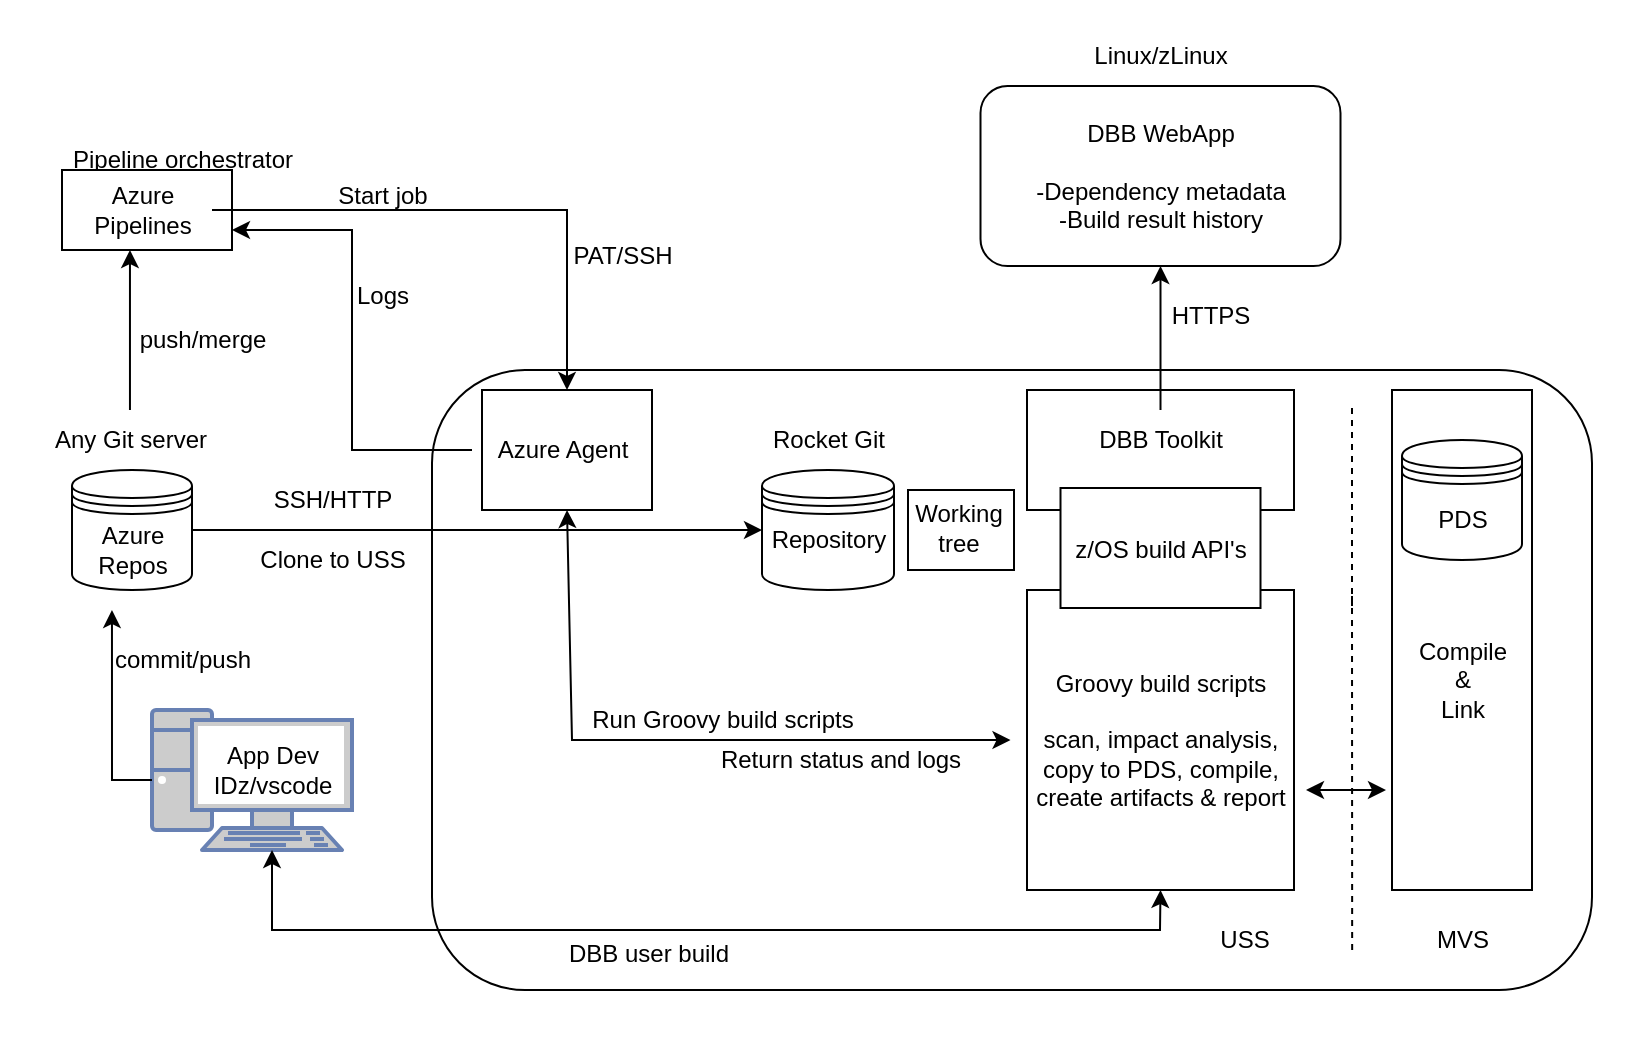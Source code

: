 <mxfile version="23.1.5" type="device">
  <diagram name="Pagina-1" id="dZDEA8L5xtdEc1kV0Jhx">
    <mxGraphModel dx="1194" dy="814" grid="1" gridSize="10" guides="1" tooltips="1" connect="1" arrows="1" fold="1" page="1" pageScale="1" pageWidth="827" pageHeight="1169" math="0" shadow="0">
      <root>
        <mxCell id="0" />
        <mxCell id="1" parent="0" />
        <mxCell id="YUF2o0dQoA0OoRzcVEuZ-1" value="" style="rounded=0;whiteSpace=wrap;html=1;strokeColor=none;" vertex="1" parent="1">
          <mxGeometry x="4" y="5" width="820" height="520" as="geometry" />
        </mxCell>
        <mxCell id="YyMks7Wo9ewZVvg8I36D-1" value="" style="rounded=1;whiteSpace=wrap;html=1;" parent="1" vertex="1">
          <mxGeometry x="220" y="190" width="580" height="310" as="geometry" />
        </mxCell>
        <mxCell id="YyMks7Wo9ewZVvg8I36D-5" style="edgeStyle=orthogonalEdgeStyle;rounded=0;orthogonalLoop=1;jettySize=auto;html=1;" parent="1" source="YyMks7Wo9ewZVvg8I36D-2" target="YyMks7Wo9ewZVvg8I36D-4" edge="1">
          <mxGeometry relative="1" as="geometry" />
        </mxCell>
        <mxCell id="YyMks7Wo9ewZVvg8I36D-2" value="" style="shape=datastore;whiteSpace=wrap;html=1;" parent="1" vertex="1">
          <mxGeometry x="40" y="240" width="60" height="60" as="geometry" />
        </mxCell>
        <mxCell id="YyMks7Wo9ewZVvg8I36D-4" value="" style="shape=datastore;whiteSpace=wrap;html=1;" parent="1" vertex="1">
          <mxGeometry x="385" y="240" width="66" height="60" as="geometry" />
        </mxCell>
        <mxCell id="YyMks7Wo9ewZVvg8I36D-6" value="SSH/HTTP" style="text;html=1;align=center;verticalAlign=middle;resizable=0;points=[];autosize=1;strokeColor=none;fillColor=none;" parent="1" vertex="1">
          <mxGeometry x="130" y="240" width="80" height="30" as="geometry" />
        </mxCell>
        <mxCell id="YyMks7Wo9ewZVvg8I36D-7" value="Clone to USS" style="text;html=1;align=center;verticalAlign=middle;resizable=0;points=[];autosize=1;strokeColor=none;fillColor=none;" parent="1" vertex="1">
          <mxGeometry x="120" y="270" width="100" height="30" as="geometry" />
        </mxCell>
        <mxCell id="YyMks7Wo9ewZVvg8I36D-9" value="" style="rounded=0;whiteSpace=wrap;html=1;" parent="1" vertex="1">
          <mxGeometry x="245" y="200" width="85" height="60" as="geometry" />
        </mxCell>
        <mxCell id="YyMks7Wo9ewZVvg8I36D-22" style="edgeStyle=orthogonalEdgeStyle;rounded=0;orthogonalLoop=1;jettySize=auto;html=1;entryX=1;entryY=0.75;entryDx=0;entryDy=0;" parent="1" source="YyMks7Wo9ewZVvg8I36D-8" target="YyMks7Wo9ewZVvg8I36D-11" edge="1">
          <mxGeometry relative="1" as="geometry" />
        </mxCell>
        <mxCell id="YyMks7Wo9ewZVvg8I36D-8" value="Azure Agent" style="text;html=1;align=center;verticalAlign=middle;resizable=0;points=[];autosize=1;strokeColor=none;fillColor=none;" parent="1" vertex="1">
          <mxGeometry x="240" y="215" width="90" height="30" as="geometry" />
        </mxCell>
        <mxCell id="YyMks7Wo9ewZVvg8I36D-10" value="Pipeline orchestrator" style="text;html=1;align=center;verticalAlign=middle;resizable=0;points=[];autosize=1;strokeColor=none;fillColor=none;" parent="1" vertex="1">
          <mxGeometry x="30" y="70" width="130" height="30" as="geometry" />
        </mxCell>
        <mxCell id="YyMks7Wo9ewZVvg8I36D-11" value="" style="rounded=0;whiteSpace=wrap;html=1;" parent="1" vertex="1">
          <mxGeometry x="35" y="90" width="85" height="40" as="geometry" />
        </mxCell>
        <mxCell id="YyMks7Wo9ewZVvg8I36D-18" style="edgeStyle=orthogonalEdgeStyle;rounded=0;orthogonalLoop=1;jettySize=auto;html=1;entryX=0.5;entryY=0;entryDx=0;entryDy=0;" parent="1" source="YyMks7Wo9ewZVvg8I36D-12" target="YyMks7Wo9ewZVvg8I36D-9" edge="1">
          <mxGeometry relative="1" as="geometry" />
        </mxCell>
        <mxCell id="YyMks7Wo9ewZVvg8I36D-12" value="Azure &lt;br&gt;Pipelines" style="text;html=1;align=center;verticalAlign=middle;resizable=0;points=[];autosize=1;strokeColor=none;fillColor=none;" parent="1" vertex="1">
          <mxGeometry x="40" y="90" width="70" height="40" as="geometry" />
        </mxCell>
        <mxCell id="YyMks7Wo9ewZVvg8I36D-14" value="push/merge" style="text;html=1;align=center;verticalAlign=middle;resizable=0;points=[];autosize=1;strokeColor=none;fillColor=none;" parent="1" vertex="1">
          <mxGeometry x="60" y="160" width="90" height="30" as="geometry" />
        </mxCell>
        <mxCell id="YyMks7Wo9ewZVvg8I36D-15" value="Any Git server" style="text;html=1;align=center;verticalAlign=middle;resizable=0;points=[];autosize=1;strokeColor=none;fillColor=none;" parent="1" vertex="1">
          <mxGeometry x="19" y="210" width="100" height="30" as="geometry" />
        </mxCell>
        <mxCell id="YyMks7Wo9ewZVvg8I36D-16" style="edgeStyle=orthogonalEdgeStyle;rounded=0;orthogonalLoop=1;jettySize=auto;html=1;entryX=0.414;entryY=1;entryDx=0;entryDy=0;entryPerimeter=0;" parent="1" source="YyMks7Wo9ewZVvg8I36D-15" target="YyMks7Wo9ewZVvg8I36D-12" edge="1">
          <mxGeometry relative="1" as="geometry" />
        </mxCell>
        <mxCell id="YyMks7Wo9ewZVvg8I36D-17" value="Azure&lt;br&gt;Repos" style="text;html=1;align=center;verticalAlign=middle;resizable=0;points=[];autosize=1;strokeColor=none;fillColor=none;" parent="1" vertex="1">
          <mxGeometry x="40" y="260" width="60" height="40" as="geometry" />
        </mxCell>
        <mxCell id="YyMks7Wo9ewZVvg8I36D-19" value="Start job" style="text;html=1;align=center;verticalAlign=middle;resizable=0;points=[];autosize=1;strokeColor=none;fillColor=none;" parent="1" vertex="1">
          <mxGeometry x="160" y="88" width="70" height="30" as="geometry" />
        </mxCell>
        <mxCell id="YyMks7Wo9ewZVvg8I36D-20" value="PAT/SSH" style="text;html=1;align=center;verticalAlign=middle;resizable=0;points=[];autosize=1;strokeColor=none;fillColor=none;" parent="1" vertex="1">
          <mxGeometry x="280" y="118" width="70" height="30" as="geometry" />
        </mxCell>
        <mxCell id="YyMks7Wo9ewZVvg8I36D-23" value="Logs" style="text;html=1;align=center;verticalAlign=middle;resizable=0;points=[];autosize=1;strokeColor=none;fillColor=none;" parent="1" vertex="1">
          <mxGeometry x="170" y="138" width="50" height="30" as="geometry" />
        </mxCell>
        <mxCell id="YyMks7Wo9ewZVvg8I36D-24" value="" style="fontColor=#0066CC;verticalAlign=top;verticalLabelPosition=bottom;labelPosition=center;align=center;html=1;outlineConnect=0;fillColor=#CCCCCC;strokeColor=#6881B3;gradientColor=none;gradientDirection=north;strokeWidth=2;shape=mxgraph.networks.pc;" parent="1" vertex="1">
          <mxGeometry x="80" y="360" width="100" height="70" as="geometry" />
        </mxCell>
        <mxCell id="YyMks7Wo9ewZVvg8I36D-25" value="App Dev&lt;br&gt;IDz/vscode" style="text;html=1;align=center;verticalAlign=middle;resizable=0;points=[];autosize=1;strokeColor=none;fillColor=none;" parent="1" vertex="1">
          <mxGeometry x="100" y="370" width="80" height="40" as="geometry" />
        </mxCell>
        <mxCell id="YyMks7Wo9ewZVvg8I36D-26" style="edgeStyle=orthogonalEdgeStyle;rounded=0;orthogonalLoop=1;jettySize=auto;html=1;entryX=0.333;entryY=1.25;entryDx=0;entryDy=0;entryPerimeter=0;exitX=0;exitY=0.5;exitDx=0;exitDy=0;exitPerimeter=0;" parent="1" source="YyMks7Wo9ewZVvg8I36D-24" target="YyMks7Wo9ewZVvg8I36D-17" edge="1">
          <mxGeometry relative="1" as="geometry" />
        </mxCell>
        <mxCell id="YyMks7Wo9ewZVvg8I36D-27" value="commit/push" style="text;html=1;align=center;verticalAlign=middle;resizable=0;points=[];autosize=1;strokeColor=none;fillColor=none;" parent="1" vertex="1">
          <mxGeometry x="50" y="320" width="90" height="30" as="geometry" />
        </mxCell>
        <mxCell id="YyMks7Wo9ewZVvg8I36D-28" value="Repository" style="text;html=1;align=center;verticalAlign=middle;resizable=0;points=[];autosize=1;strokeColor=none;fillColor=none;" parent="1" vertex="1">
          <mxGeometry x="378" y="260" width="80" height="30" as="geometry" />
        </mxCell>
        <mxCell id="YyMks7Wo9ewZVvg8I36D-29" value="Rocket Git" style="text;html=1;align=center;verticalAlign=middle;resizable=0;points=[];autosize=1;strokeColor=none;fillColor=none;" parent="1" vertex="1">
          <mxGeometry x="378" y="210" width="80" height="30" as="geometry" />
        </mxCell>
        <mxCell id="YyMks7Wo9ewZVvg8I36D-30" value="" style="rounded=0;whiteSpace=wrap;html=1;" parent="1" vertex="1">
          <mxGeometry x="458" y="250" width="53" height="40" as="geometry" />
        </mxCell>
        <mxCell id="YyMks7Wo9ewZVvg8I36D-31" value="Working&lt;br&gt;tree" style="text;html=1;align=center;verticalAlign=middle;resizable=0;points=[];autosize=1;strokeColor=none;fillColor=none;" parent="1" vertex="1">
          <mxGeometry x="447.5" y="249" width="70" height="40" as="geometry" />
        </mxCell>
        <mxCell id="YyMks7Wo9ewZVvg8I36D-32" value="" style="rounded=0;whiteSpace=wrap;html=1;" parent="1" vertex="1">
          <mxGeometry x="517.5" y="200" width="133.5" height="60" as="geometry" />
        </mxCell>
        <mxCell id="YyMks7Wo9ewZVvg8I36D-34" value="" style="rounded=0;whiteSpace=wrap;html=1;" parent="1" vertex="1">
          <mxGeometry x="517.5" y="300" width="133.5" height="150" as="geometry" />
        </mxCell>
        <mxCell id="YyMks7Wo9ewZVvg8I36D-35" value="" style="rounded=0;whiteSpace=wrap;html=1;" parent="1" vertex="1">
          <mxGeometry x="534.25" y="249" width="100" height="60" as="geometry" />
        </mxCell>
        <mxCell id="YyMks7Wo9ewZVvg8I36D-51" style="edgeStyle=orthogonalEdgeStyle;rounded=0;orthogonalLoop=1;jettySize=auto;html=1;entryX=0.5;entryY=1;entryDx=0;entryDy=0;" parent="1" source="YyMks7Wo9ewZVvg8I36D-36" target="YyMks7Wo9ewZVvg8I36D-49" edge="1">
          <mxGeometry relative="1" as="geometry" />
        </mxCell>
        <mxCell id="YyMks7Wo9ewZVvg8I36D-36" value="DBB Toolkit" style="text;html=1;align=center;verticalAlign=middle;resizable=0;points=[];autosize=1;strokeColor=none;fillColor=none;" parent="1" vertex="1">
          <mxGeometry x="539.25" y="210" width="90" height="30" as="geometry" />
        </mxCell>
        <mxCell id="YyMks7Wo9ewZVvg8I36D-37" value="z/OS build API&#39;s" style="text;html=1;align=center;verticalAlign=middle;resizable=0;points=[];autosize=1;strokeColor=none;fillColor=none;" parent="1" vertex="1">
          <mxGeometry x="529.25" y="265" width="110" height="30" as="geometry" />
        </mxCell>
        <mxCell id="YyMks7Wo9ewZVvg8I36D-38" value="Groovy build scripts&lt;br&gt;&lt;br&gt;scan, impact analysis,&lt;br&gt;copy to PDS, compile,&lt;br&gt;create artifacts &amp;amp; report" style="text;html=1;align=center;verticalAlign=middle;resizable=0;points=[];autosize=1;strokeColor=none;fillColor=none;" parent="1" vertex="1">
          <mxGeometry x="509.25" y="330" width="150" height="90" as="geometry" />
        </mxCell>
        <mxCell id="YyMks7Wo9ewZVvg8I36D-40" value="DBB user build" style="text;html=1;align=center;verticalAlign=middle;resizable=0;points=[];autosize=1;strokeColor=none;fillColor=none;" parent="1" vertex="1">
          <mxGeometry x="278" y="467" width="100" height="30" as="geometry" />
        </mxCell>
        <mxCell id="YyMks7Wo9ewZVvg8I36D-41" value="" style="endArrow=classic;startArrow=classic;html=1;rounded=0;exitX=0.5;exitY=1;exitDx=0;exitDy=0;" parent="1" source="YyMks7Wo9ewZVvg8I36D-34" edge="1">
          <mxGeometry width="50" height="50" relative="1" as="geometry">
            <mxPoint x="90" y="480" as="sourcePoint" />
            <mxPoint x="140" y="430" as="targetPoint" />
            <Array as="points">
              <mxPoint x="584" y="470" />
              <mxPoint x="140" y="470" />
            </Array>
          </mxGeometry>
        </mxCell>
        <mxCell id="YyMks7Wo9ewZVvg8I36D-42" value="" style="rounded=0;whiteSpace=wrap;html=1;" parent="1" vertex="1">
          <mxGeometry x="700" y="200" width="70" height="250" as="geometry" />
        </mxCell>
        <mxCell id="YyMks7Wo9ewZVvg8I36D-3" value="" style="shape=datastore;whiteSpace=wrap;html=1;" parent="1" vertex="1">
          <mxGeometry x="705" y="225" width="60" height="60" as="geometry" />
        </mxCell>
        <mxCell id="YyMks7Wo9ewZVvg8I36D-43" value="PDS" style="text;html=1;align=center;verticalAlign=middle;resizable=0;points=[];autosize=1;strokeColor=none;fillColor=none;" parent="1" vertex="1">
          <mxGeometry x="710" y="250" width="50" height="30" as="geometry" />
        </mxCell>
        <mxCell id="YyMks7Wo9ewZVvg8I36D-44" value="Compile&lt;br&gt;&amp;amp;&lt;br&gt;Link" style="text;html=1;align=center;verticalAlign=middle;resizable=0;points=[];autosize=1;strokeColor=none;fillColor=none;" parent="1" vertex="1">
          <mxGeometry x="700" y="315" width="70" height="60" as="geometry" />
        </mxCell>
        <mxCell id="YyMks7Wo9ewZVvg8I36D-45" value="MVS" style="text;html=1;align=center;verticalAlign=middle;resizable=0;points=[];autosize=1;strokeColor=none;fillColor=none;" parent="1" vertex="1">
          <mxGeometry x="710" y="460" width="50" height="30" as="geometry" />
        </mxCell>
        <mxCell id="YyMks7Wo9ewZVvg8I36D-46" value="" style="endArrow=none;dashed=1;html=1;rounded=0;exitX=0.776;exitY=0;exitDx=0;exitDy=0;exitPerimeter=0;" parent="1" edge="1">
          <mxGeometry width="50" height="50" relative="1" as="geometry">
            <mxPoint x="680.08" y="480" as="sourcePoint" />
            <mxPoint x="680" y="300" as="targetPoint" />
          </mxGeometry>
        </mxCell>
        <mxCell id="YyMks7Wo9ewZVvg8I36D-47" value="" style="endArrow=none;dashed=1;html=1;rounded=0;exitX=0.776;exitY=0;exitDx=0;exitDy=0;exitPerimeter=0;" parent="1" edge="1">
          <mxGeometry width="50" height="50" relative="1" as="geometry">
            <mxPoint x="680" y="308" as="sourcePoint" />
            <mxPoint x="680" y="208" as="targetPoint" />
          </mxGeometry>
        </mxCell>
        <mxCell id="YyMks7Wo9ewZVvg8I36D-48" value="USS" style="text;html=1;align=center;verticalAlign=middle;resizable=0;points=[];autosize=1;strokeColor=none;fillColor=none;" parent="1" vertex="1">
          <mxGeometry x="601" y="460" width="50" height="30" as="geometry" />
        </mxCell>
        <mxCell id="YyMks7Wo9ewZVvg8I36D-49" value="" style="rounded=1;whiteSpace=wrap;html=1;" parent="1" vertex="1">
          <mxGeometry x="494.25" y="48" width="180" height="90" as="geometry" />
        </mxCell>
        <mxCell id="YyMks7Wo9ewZVvg8I36D-50" value="DBB WebApp&lt;br&gt;&lt;br&gt;-Dependency metadata&lt;br&gt;-Build result history" style="text;html=1;align=center;verticalAlign=middle;resizable=0;points=[];autosize=1;strokeColor=none;fillColor=none;" parent="1" vertex="1">
          <mxGeometry x="509.25" y="58" width="150" height="70" as="geometry" />
        </mxCell>
        <mxCell id="YyMks7Wo9ewZVvg8I36D-52" value="HTTPS" style="text;html=1;align=center;verticalAlign=middle;resizable=0;points=[];autosize=1;strokeColor=none;fillColor=none;" parent="1" vertex="1">
          <mxGeometry x="579.25" y="148" width="60" height="30" as="geometry" />
        </mxCell>
        <mxCell id="YyMks7Wo9ewZVvg8I36D-54" value="" style="endArrow=classic;startArrow=classic;html=1;rounded=0;" parent="1" edge="1">
          <mxGeometry width="50" height="50" relative="1" as="geometry">
            <mxPoint x="657" y="400" as="sourcePoint" />
            <mxPoint x="697" y="400" as="targetPoint" />
          </mxGeometry>
        </mxCell>
        <mxCell id="YyMks7Wo9ewZVvg8I36D-55" value="" style="endArrow=classic;startArrow=classic;html=1;rounded=0;entryX=0.5;entryY=1;entryDx=0;entryDy=0;" parent="1" source="YyMks7Wo9ewZVvg8I36D-38" target="YyMks7Wo9ewZVvg8I36D-9" edge="1">
          <mxGeometry width="50" height="50" relative="1" as="geometry">
            <mxPoint x="310" y="400" as="sourcePoint" />
            <mxPoint x="360" y="350" as="targetPoint" />
            <Array as="points">
              <mxPoint x="290" y="375" />
            </Array>
          </mxGeometry>
        </mxCell>
        <mxCell id="YyMks7Wo9ewZVvg8I36D-56" value="Run Groovy build scripts" style="text;html=1;align=center;verticalAlign=middle;resizable=0;points=[];autosize=1;strokeColor=none;fillColor=none;" parent="1" vertex="1">
          <mxGeometry x="290" y="350" width="150" height="30" as="geometry" />
        </mxCell>
        <mxCell id="YyMks7Wo9ewZVvg8I36D-57" value="Return status and logs" style="text;html=1;align=center;verticalAlign=middle;resizable=0;points=[];autosize=1;strokeColor=none;fillColor=none;" parent="1" vertex="1">
          <mxGeometry x="354.25" y="370" width="140" height="30" as="geometry" />
        </mxCell>
        <mxCell id="YyMks7Wo9ewZVvg8I36D-58" value="Linux/zLinux" style="text;html=1;align=center;verticalAlign=middle;resizable=0;points=[];autosize=1;strokeColor=none;fillColor=none;" parent="1" vertex="1">
          <mxGeometry x="539.25" y="18" width="90" height="30" as="geometry" />
        </mxCell>
      </root>
    </mxGraphModel>
  </diagram>
</mxfile>
